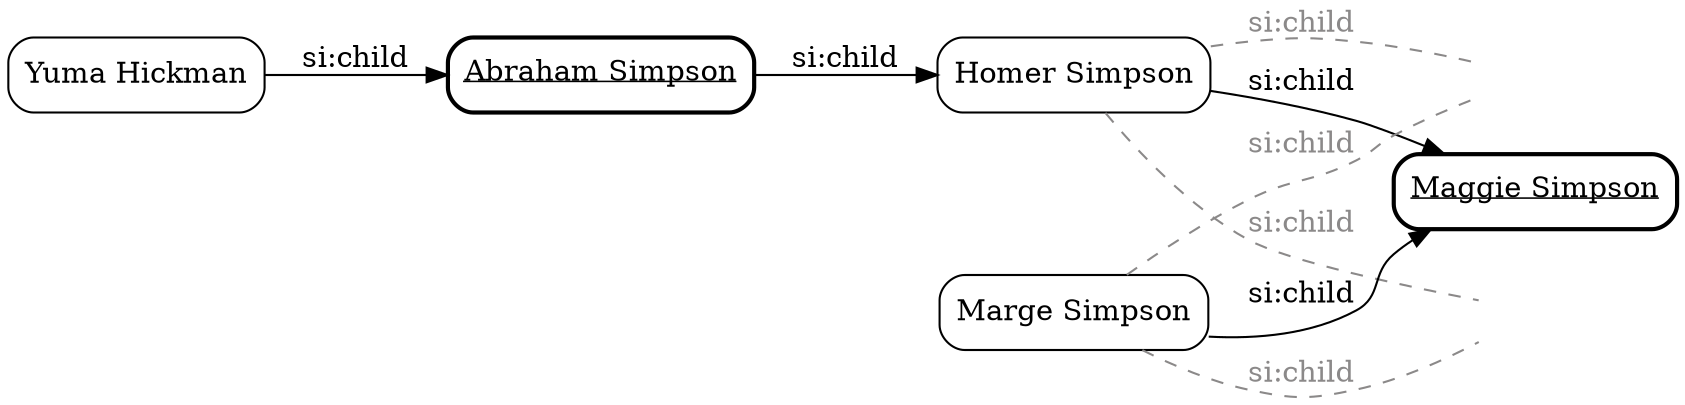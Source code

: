 digraph {
sep="+25,25";
splines = true;
overlap=false;
graph [ rankdir="LR" ]
"si:yuma"[  shape="box"  style="rounded" label="Yuma Hickman" ];
"si:abraham"[  shape="box"  style="rounded,bold" label=<<U>Abraham Simpson</U>> ];
"si:homer"[  shape="box"  style="rounded" label="Homer Simpson" ];
"si:marge"[  shape="box"  style="rounded" label="Marge Simpson" ];
"si:maggie"[  shape="box"  style="rounded,bold" label=<<U>Maggie Simpson</U>> ];
"si:bart"[ shape="none" fontsize="0" fontcolor="white" ];
"si:lisa"[ shape="none" fontsize="0" fontcolor="white" ];
"si:marge" -> "si:bart" [ label="si:child" fontcolor="#8b8989" arrowhead="none"  color="#8b8989" style="dashed" ];
"si:homer" -> "si:maggie" [ label = "si:child" arrowtail="normal"  color="black"  ];
"si:marge" -> "si:lisa" [ label="si:child" fontcolor="#8b8989" arrowhead="none"  color="#8b8989" style="dashed" ];
"si:yuma" -> "si:abraham" [ label = "si:child" arrowtail="normal"  color="black"  ];
"si:abraham" -> "si:homer" [ label = "si:child" arrowtail="normal"  color="black"  ];
"si:homer" -> "si:lisa" [ label="si:child" fontcolor="#8b8989" arrowhead="none"  color="#8b8989" style="dashed" ];
"si:homer" -> "si:bart" [ label="si:child" fontcolor="#8b8989" arrowhead="none"  color="#8b8989" style="dashed" ];
"si:marge" -> "si:maggie" [ label = "si:child" arrowtail="normal"  color="black"  ];
}